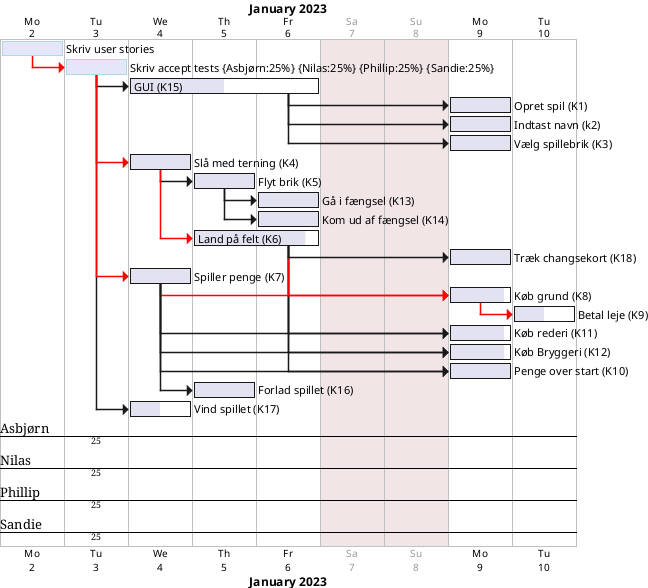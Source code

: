 @startgantt
printscale daily zoom 4
saturday are closed
sunday are closed

Project starts the 2nd of january 2023

[Skriv user stories] as [TASK1] lasts 1 days
[TASK1] is colored in Lavender/LightBlue
[TASK1] is 100% complete

[Skriv accept tests] as [TASK2] on {Asbjørn:25%} {Nilas:25%} {Phillip:25%} {Sandie:25%} lasts 1 days
[TASK2] is colored in Lavender/LightBlue
[TASK2] is 100% complete

[GUI (K15)] as [K15] lasts 3 days
[K15] is 50% complete

[Opret spil (K1)] as [K1] lasts 1 days
[K1] is 100% complete

[Indtast navn (k2)] as [K2] lasts 1 days
[K2] is 100% complete

[Vælg spillebrik (K3)] as [K3] lasts 1 days
[K3] is 100% complete



[Slå med terning (K4)] as [K4] lasts 1 days
[K4] is 100% complete

[Flyt brik (K5)] as [K5] lasts 1 days
[K5] is 100% complete



[Gå i fængsel (K13)] as [K13] lasts 1 days
[K13] is 100% complete

[Kom ud af fængsel (K14)] as [K14] lasts 1 days
[K14] is 100% complete

[Land på felt (K6)] as [K6] lasts 2 days
[K6] is 90% complete

[Træk changsekort (K18)] as [K18] lasts 1 days
[K18] is 100% complete

[Spiller penge (K7)] as [K7] lasts 1 days
[K7] is 100% complete

[Køb grund (K8)] as [K8] lasts 1 days
[K8] is 90% complete


[Betal leje (K9)] as [K9] lasts 1 days
[K9] is 50% complete

[Køb rederi (K11)] as [K11] lasts 1 days
[K11] is 90% complete

[Køb Bryggeri (K12)] as [K12] lasts 1 days
[K12] is 90% complete



[Penge over start (K10)] as [K10] lasts 1 days
[K10] is 100% complete




[Forlad spillet (K16)] as [K16] lasts 1 days
[K16] is 100% complete

[Vind spillet (K17)] as [K17] lasts 1 days
[K17] is 50% complete




[TASK1]-[#FF0000]->[TASK2]
[TASK2]->[K15]
[TASK2]->[K17]

[TASK2]-[#FF0000]->[K7]
[TASK2]-[#FF0000]->[K4]

[K15]->[K1]
[K15]->[K2]
[K15]->[K3]

[K4]->[K5]
[K4]-[#FF0000]->[K6]

[K7]->[K11]
[K6]->[K11]
[K7]->[K12]
[K6]->[K12]
[K7]->[K10]
[K6]->[K10]
[K7]-[#FF0000]->[K8]
[K6]-[#FF0000]->[K8]
[K6]->[K18]

[K7]->[K16]

[K8]-[#FF0000]->[K9]

[K5]->[K13]
[K5]->[K14]

@endgantt